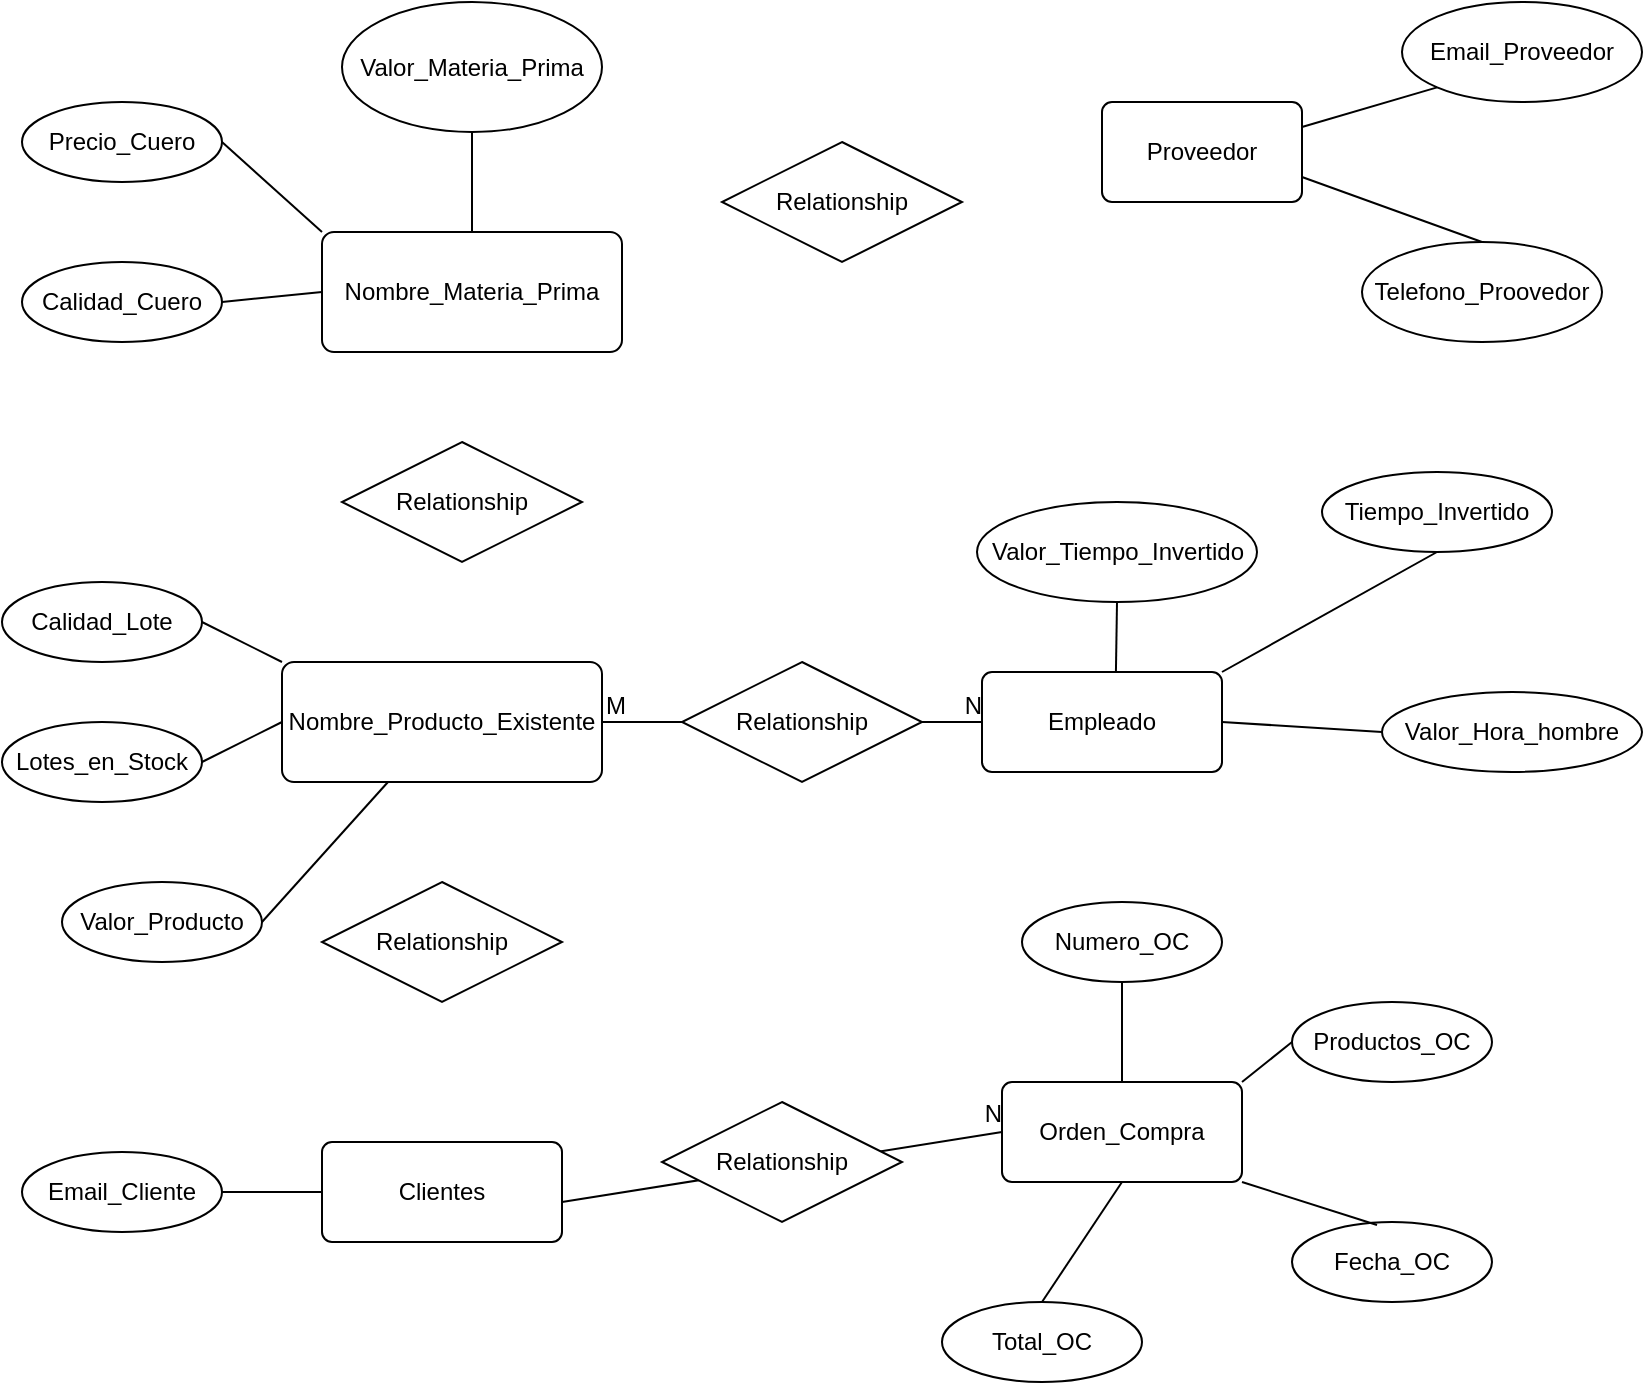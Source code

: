 <mxfile version="14.1.8" type="github">
  <diagram id="R2lEEEUBdFMjLlhIrx00" name="Page-1">
    <mxGraphModel dx="1110" dy="595" grid="1" gridSize="10" guides="1" tooltips="1" connect="1" arrows="1" fold="1" page="1" pageScale="1" pageWidth="850" pageHeight="1100" math="0" shadow="0" extFonts="Permanent Marker^https://fonts.googleapis.com/css?family=Permanent+Marker">
      <root>
        <mxCell id="0" />
        <mxCell id="1" parent="0" />
        <mxCell id="qChi3cOMpZM8t53Nzeiw-11" value="Relationship" style="shape=rhombus;perimeter=rhombusPerimeter;whiteSpace=wrap;html=1;align=center;" vertex="1" parent="1">
          <mxGeometry x="370" y="90" width="120" height="60" as="geometry" />
        </mxCell>
        <mxCell id="qChi3cOMpZM8t53Nzeiw-17" value="Email_Proveedor" style="ellipse;whiteSpace=wrap;html=1;align=center;" vertex="1" parent="1">
          <mxGeometry x="710" y="20" width="120" height="50" as="geometry" />
        </mxCell>
        <mxCell id="qChi3cOMpZM8t53Nzeiw-19" value="Telefono_Proovedor" style="ellipse;whiteSpace=wrap;html=1;align=center;" vertex="1" parent="1">
          <mxGeometry x="690" y="140" width="120" height="50" as="geometry" />
        </mxCell>
        <mxCell id="qChi3cOMpZM8t53Nzeiw-24" value="Nombre_Materia_Prima" style="rounded=1;arcSize=10;whiteSpace=wrap;html=1;align=center;" vertex="1" parent="1">
          <mxGeometry x="170" y="135" width="150" height="60" as="geometry" />
        </mxCell>
        <mxCell id="qChi3cOMpZM8t53Nzeiw-25" value="Proveedor" style="rounded=1;arcSize=10;whiteSpace=wrap;html=1;align=center;" vertex="1" parent="1">
          <mxGeometry x="560" y="70" width="100" height="50" as="geometry" />
        </mxCell>
        <mxCell id="qChi3cOMpZM8t53Nzeiw-28" value="Valor_Materia_Prima" style="ellipse;whiteSpace=wrap;html=1;align=center;" vertex="1" parent="1">
          <mxGeometry x="180" y="20" width="130" height="65" as="geometry" />
        </mxCell>
        <mxCell id="qChi3cOMpZM8t53Nzeiw-32" value="Nombre_Producto_Existente" style="rounded=1;arcSize=10;whiteSpace=wrap;html=1;align=center;" vertex="1" parent="1">
          <mxGeometry x="150" y="350" width="160" height="60" as="geometry" />
        </mxCell>
        <mxCell id="qChi3cOMpZM8t53Nzeiw-33" value="Relationship" style="shape=rhombus;perimeter=rhombusPerimeter;whiteSpace=wrap;html=1;align=center;" vertex="1" parent="1">
          <mxGeometry x="180" y="240" width="120" height="60" as="geometry" />
        </mxCell>
        <mxCell id="qChi3cOMpZM8t53Nzeiw-34" value="Valor_Producto" style="ellipse;whiteSpace=wrap;html=1;align=center;" vertex="1" parent="1">
          <mxGeometry x="40" y="460" width="100" height="40" as="geometry" />
        </mxCell>
        <mxCell id="qChi3cOMpZM8t53Nzeiw-36" value="Precio_Cuero" style="ellipse;whiteSpace=wrap;html=1;align=center;" vertex="1" parent="1">
          <mxGeometry x="20" y="70" width="100" height="40" as="geometry" />
        </mxCell>
        <mxCell id="qChi3cOMpZM8t53Nzeiw-37" value="Calidad_Cuero" style="ellipse;whiteSpace=wrap;html=1;align=center;" vertex="1" parent="1">
          <mxGeometry x="20" y="150" width="100" height="40" as="geometry" />
        </mxCell>
        <mxCell id="qChi3cOMpZM8t53Nzeiw-38" value="Tiempo_Invertido" style="ellipse;whiteSpace=wrap;html=1;align=center;" vertex="1" parent="1">
          <mxGeometry x="670" y="255" width="115" height="40" as="geometry" />
        </mxCell>
        <mxCell id="qChi3cOMpZM8t53Nzeiw-39" value="Valor_Hora_hombre" style="ellipse;whiteSpace=wrap;html=1;align=center;" vertex="1" parent="1">
          <mxGeometry x="700" y="365" width="130" height="40" as="geometry" />
        </mxCell>
        <mxCell id="qChi3cOMpZM8t53Nzeiw-40" value="Valor_Tiempo_Invertido" style="ellipse;whiteSpace=wrap;html=1;align=center;" vertex="1" parent="1">
          <mxGeometry x="497.5" y="270" width="140" height="50" as="geometry" />
        </mxCell>
        <mxCell id="qChi3cOMpZM8t53Nzeiw-41" value="Empleado" style="rounded=1;arcSize=10;whiteSpace=wrap;html=1;align=center;" vertex="1" parent="1">
          <mxGeometry x="500" y="355" width="120" height="50" as="geometry" />
        </mxCell>
        <mxCell id="qChi3cOMpZM8t53Nzeiw-42" value="Lotes_en_Stock" style="ellipse;whiteSpace=wrap;html=1;align=center;" vertex="1" parent="1">
          <mxGeometry x="10" y="380" width="100" height="40" as="geometry" />
        </mxCell>
        <mxCell id="qChi3cOMpZM8t53Nzeiw-43" value="Calidad_Lote" style="ellipse;whiteSpace=wrap;html=1;align=center;" vertex="1" parent="1">
          <mxGeometry x="10" y="310" width="100" height="40" as="geometry" />
        </mxCell>
        <mxCell id="qChi3cOMpZM8t53Nzeiw-45" value="Relationship" style="shape=rhombus;perimeter=rhombusPerimeter;whiteSpace=wrap;html=1;align=center;" vertex="1" parent="1">
          <mxGeometry x="170" y="460" width="120" height="60" as="geometry" />
        </mxCell>
        <mxCell id="qChi3cOMpZM8t53Nzeiw-46" value="Clientes" style="rounded=1;arcSize=10;whiteSpace=wrap;html=1;align=center;" vertex="1" parent="1">
          <mxGeometry x="170" y="590" width="120" height="50" as="geometry" />
        </mxCell>
        <mxCell id="qChi3cOMpZM8t53Nzeiw-47" value="Email_Cliente" style="ellipse;whiteSpace=wrap;html=1;align=center;" vertex="1" parent="1">
          <mxGeometry x="20" y="595" width="100" height="40" as="geometry" />
        </mxCell>
        <mxCell id="qChi3cOMpZM8t53Nzeiw-49" value="Orden_Compra" style="rounded=1;arcSize=10;whiteSpace=wrap;html=1;align=center;" vertex="1" parent="1">
          <mxGeometry x="510" y="560" width="120" height="50" as="geometry" />
        </mxCell>
        <mxCell id="qChi3cOMpZM8t53Nzeiw-50" value="Numero_OC" style="ellipse;whiteSpace=wrap;html=1;align=center;" vertex="1" parent="1">
          <mxGeometry x="520" y="470" width="100" height="40" as="geometry" />
        </mxCell>
        <mxCell id="qChi3cOMpZM8t53Nzeiw-51" value="Productos_OC" style="ellipse;whiteSpace=wrap;html=1;align=center;" vertex="1" parent="1">
          <mxGeometry x="655" y="520" width="100" height="40" as="geometry" />
        </mxCell>
        <mxCell id="qChi3cOMpZM8t53Nzeiw-52" value="Fecha_OC" style="ellipse;whiteSpace=wrap;html=1;align=center;" vertex="1" parent="1">
          <mxGeometry x="655" y="630" width="100" height="40" as="geometry" />
        </mxCell>
        <mxCell id="qChi3cOMpZM8t53Nzeiw-53" value="Total_OC" style="ellipse;whiteSpace=wrap;html=1;align=center;" vertex="1" parent="1">
          <mxGeometry x="480" y="670" width="100" height="40" as="geometry" />
        </mxCell>
        <mxCell id="qChi3cOMpZM8t53Nzeiw-55" value="" style="endArrow=none;html=1;rounded=0;exitX=0.5;exitY=0;exitDx=0;exitDy=0;entryX=0.5;entryY=1;entryDx=0;entryDy=0;" edge="1" parent="1" source="qChi3cOMpZM8t53Nzeiw-53" target="qChi3cOMpZM8t53Nzeiw-49">
          <mxGeometry relative="1" as="geometry">
            <mxPoint x="340" y="540" as="sourcePoint" />
            <mxPoint x="500" y="540" as="targetPoint" />
          </mxGeometry>
        </mxCell>
        <mxCell id="qChi3cOMpZM8t53Nzeiw-56" value="" style="endArrow=none;html=1;rounded=0;exitX=0.425;exitY=0.038;exitDx=0;exitDy=0;entryX=1;entryY=1;entryDx=0;entryDy=0;exitPerimeter=0;" edge="1" parent="1" source="qChi3cOMpZM8t53Nzeiw-52" target="qChi3cOMpZM8t53Nzeiw-49">
          <mxGeometry relative="1" as="geometry">
            <mxPoint x="540" y="680" as="sourcePoint" />
            <mxPoint x="580" y="620" as="targetPoint" />
          </mxGeometry>
        </mxCell>
        <mxCell id="qChi3cOMpZM8t53Nzeiw-57" value="" style="endArrow=none;html=1;rounded=0;exitX=0;exitY=0.5;exitDx=0;exitDy=0;entryX=1;entryY=0;entryDx=0;entryDy=0;" edge="1" parent="1" source="qChi3cOMpZM8t53Nzeiw-51" target="qChi3cOMpZM8t53Nzeiw-49">
          <mxGeometry relative="1" as="geometry">
            <mxPoint x="550" y="690" as="sourcePoint" />
            <mxPoint x="590" y="630" as="targetPoint" />
          </mxGeometry>
        </mxCell>
        <mxCell id="qChi3cOMpZM8t53Nzeiw-58" value="" style="endArrow=none;html=1;rounded=0;exitX=0.5;exitY=1;exitDx=0;exitDy=0;entryX=0.5;entryY=0;entryDx=0;entryDy=0;" edge="1" parent="1" source="qChi3cOMpZM8t53Nzeiw-50" target="qChi3cOMpZM8t53Nzeiw-49">
          <mxGeometry relative="1" as="geometry">
            <mxPoint x="560" y="700" as="sourcePoint" />
            <mxPoint x="600" y="640" as="targetPoint" />
          </mxGeometry>
        </mxCell>
        <mxCell id="qChi3cOMpZM8t53Nzeiw-59" value="" style="endArrow=none;html=1;rounded=0;exitX=0;exitY=0.5;exitDx=0;exitDy=0;entryX=1;entryY=0.5;entryDx=0;entryDy=0;" edge="1" parent="1" source="qChi3cOMpZM8t53Nzeiw-46" target="qChi3cOMpZM8t53Nzeiw-47">
          <mxGeometry relative="1" as="geometry">
            <mxPoint x="80" y="675" as="sourcePoint" />
            <mxPoint x="120" y="615" as="targetPoint" />
          </mxGeometry>
        </mxCell>
        <mxCell id="qChi3cOMpZM8t53Nzeiw-60" value="" style="endArrow=none;html=1;rounded=0;exitX=1;exitY=0.5;exitDx=0;exitDy=0;entryX=0;entryY=0;entryDx=0;entryDy=0;" edge="1" parent="1" source="qChi3cOMpZM8t53Nzeiw-43" target="qChi3cOMpZM8t53Nzeiw-32">
          <mxGeometry relative="1" as="geometry">
            <mxPoint x="90" y="325" as="sourcePoint" />
            <mxPoint x="130" y="265" as="targetPoint" />
          </mxGeometry>
        </mxCell>
        <mxCell id="qChi3cOMpZM8t53Nzeiw-61" value="" style="endArrow=none;html=1;rounded=0;exitX=1;exitY=0.5;exitDx=0;exitDy=0;entryX=0;entryY=0.5;entryDx=0;entryDy=0;" edge="1" parent="1" source="qChi3cOMpZM8t53Nzeiw-42" target="qChi3cOMpZM8t53Nzeiw-32">
          <mxGeometry relative="1" as="geometry">
            <mxPoint x="120" y="340" as="sourcePoint" />
            <mxPoint x="160" y="360" as="targetPoint" />
          </mxGeometry>
        </mxCell>
        <mxCell id="qChi3cOMpZM8t53Nzeiw-62" value="" style="endArrow=none;html=1;rounded=0;exitX=1;exitY=0.5;exitDx=0;exitDy=0;" edge="1" parent="1" source="qChi3cOMpZM8t53Nzeiw-34" target="qChi3cOMpZM8t53Nzeiw-32">
          <mxGeometry relative="1" as="geometry">
            <mxPoint x="130" y="350" as="sourcePoint" />
            <mxPoint x="170" y="370" as="targetPoint" />
          </mxGeometry>
        </mxCell>
        <mxCell id="qChi3cOMpZM8t53Nzeiw-63" value="" style="endArrow=none;html=1;rounded=0;exitX=0.558;exitY=0;exitDx=0;exitDy=0;entryX=0.5;entryY=1;entryDx=0;entryDy=0;exitPerimeter=0;" edge="1" parent="1" source="qChi3cOMpZM8t53Nzeiw-41" target="qChi3cOMpZM8t53Nzeiw-40">
          <mxGeometry relative="1" as="geometry">
            <mxPoint x="470" y="335.98" as="sourcePoint" />
            <mxPoint x="496.96" y="270" as="targetPoint" />
          </mxGeometry>
        </mxCell>
        <mxCell id="qChi3cOMpZM8t53Nzeiw-64" value="" style="endArrow=none;html=1;rounded=0;exitX=1;exitY=0;exitDx=0;exitDy=0;entryX=0.5;entryY=1;entryDx=0;entryDy=0;" edge="1" parent="1" source="qChi3cOMpZM8t53Nzeiw-41" target="qChi3cOMpZM8t53Nzeiw-38">
          <mxGeometry relative="1" as="geometry">
            <mxPoint x="637.5" y="375.98" as="sourcePoint" />
            <mxPoint x="664.46" y="310" as="targetPoint" />
          </mxGeometry>
        </mxCell>
        <mxCell id="qChi3cOMpZM8t53Nzeiw-65" value="" style="endArrow=none;html=1;rounded=0;exitX=1;exitY=0.5;exitDx=0;exitDy=0;entryX=0;entryY=0.5;entryDx=0;entryDy=0;" edge="1" parent="1" source="qChi3cOMpZM8t53Nzeiw-41" target="qChi3cOMpZM8t53Nzeiw-39">
          <mxGeometry relative="1" as="geometry">
            <mxPoint x="603.04" y="425.98" as="sourcePoint" />
            <mxPoint x="630" y="360" as="targetPoint" />
          </mxGeometry>
        </mxCell>
        <mxCell id="qChi3cOMpZM8t53Nzeiw-67" value="" style="endArrow=none;html=1;rounded=0;entryX=0;entryY=0.5;entryDx=0;entryDy=0;exitX=1;exitY=0.5;exitDx=0;exitDy=0;" edge="1" parent="1" source="qChi3cOMpZM8t53Nzeiw-37" target="qChi3cOMpZM8t53Nzeiw-24">
          <mxGeometry relative="1" as="geometry">
            <mxPoint x="140" y="190" as="sourcePoint" />
            <mxPoint x="160" y="360" as="targetPoint" />
          </mxGeometry>
        </mxCell>
        <mxCell id="qChi3cOMpZM8t53Nzeiw-68" value="" style="endArrow=none;html=1;rounded=0;entryX=0;entryY=0;entryDx=0;entryDy=0;exitX=1;exitY=0.5;exitDx=0;exitDy=0;" edge="1" parent="1" source="qChi3cOMpZM8t53Nzeiw-36" target="qChi3cOMpZM8t53Nzeiw-24">
          <mxGeometry relative="1" as="geometry">
            <mxPoint x="130" y="180" as="sourcePoint" />
            <mxPoint x="180" y="175" as="targetPoint" />
          </mxGeometry>
        </mxCell>
        <mxCell id="qChi3cOMpZM8t53Nzeiw-69" value="" style="endArrow=none;html=1;rounded=0;entryX=0.5;entryY=0;entryDx=0;entryDy=0;exitX=0.5;exitY=1;exitDx=0;exitDy=0;" edge="1" parent="1" source="qChi3cOMpZM8t53Nzeiw-28" target="qChi3cOMpZM8t53Nzeiw-24">
          <mxGeometry relative="1" as="geometry">
            <mxPoint x="140" y="190" as="sourcePoint" />
            <mxPoint x="190" y="185" as="targetPoint" />
          </mxGeometry>
        </mxCell>
        <mxCell id="qChi3cOMpZM8t53Nzeiw-70" value="" style="endArrow=none;html=1;rounded=0;entryX=0;entryY=1;entryDx=0;entryDy=0;exitX=1;exitY=0.25;exitDx=0;exitDy=0;" edge="1" parent="1" source="qChi3cOMpZM8t53Nzeiw-25" target="qChi3cOMpZM8t53Nzeiw-17">
          <mxGeometry relative="1" as="geometry">
            <mxPoint x="690" y="90" as="sourcePoint" />
            <mxPoint x="740" y="85" as="targetPoint" />
          </mxGeometry>
        </mxCell>
        <mxCell id="qChi3cOMpZM8t53Nzeiw-71" value="" style="endArrow=none;html=1;rounded=0;entryX=0.5;entryY=0;entryDx=0;entryDy=0;exitX=1;exitY=0.75;exitDx=0;exitDy=0;" edge="1" parent="1" source="qChi3cOMpZM8t53Nzeiw-25" target="qChi3cOMpZM8t53Nzeiw-19">
          <mxGeometry relative="1" as="geometry">
            <mxPoint x="670" y="92.5" as="sourcePoint" />
            <mxPoint x="737.574" y="72.678" as="targetPoint" />
          </mxGeometry>
        </mxCell>
        <mxCell id="qChi3cOMpZM8t53Nzeiw-72" value="" style="endArrow=none;html=1;rounded=0;exitX=1;exitY=0.5;exitDx=0;exitDy=0;" edge="1" parent="1" source="qChi3cOMpZM8t53Nzeiw-32" target="qChi3cOMpZM8t53Nzeiw-41">
          <mxGeometry relative="1" as="geometry">
            <mxPoint x="340" y="260" as="sourcePoint" />
            <mxPoint x="500" y="260" as="targetPoint" />
          </mxGeometry>
        </mxCell>
        <mxCell id="qChi3cOMpZM8t53Nzeiw-73" value="M" style="resizable=0;html=1;align=left;verticalAlign=bottom;" connectable="0" vertex="1" parent="qChi3cOMpZM8t53Nzeiw-72">
          <mxGeometry x="-1" relative="1" as="geometry" />
        </mxCell>
        <mxCell id="qChi3cOMpZM8t53Nzeiw-74" value="N" style="resizable=0;html=1;align=right;verticalAlign=bottom;" connectable="0" vertex="1" parent="qChi3cOMpZM8t53Nzeiw-72">
          <mxGeometry x="1" relative="1" as="geometry" />
        </mxCell>
        <mxCell id="qChi3cOMpZM8t53Nzeiw-44" value="Relationship" style="shape=rhombus;perimeter=rhombusPerimeter;whiteSpace=wrap;html=1;align=center;" vertex="1" parent="1">
          <mxGeometry x="350" y="350" width="120" height="60" as="geometry" />
        </mxCell>
        <mxCell id="qChi3cOMpZM8t53Nzeiw-81" value="" style="endArrow=none;html=1;rounded=0;entryX=0;entryY=0.5;entryDx=0;entryDy=0;" edge="1" parent="1" target="qChi3cOMpZM8t53Nzeiw-49">
          <mxGeometry relative="1" as="geometry">
            <mxPoint x="290" y="620" as="sourcePoint" />
            <mxPoint x="450" y="620" as="targetPoint" />
          </mxGeometry>
        </mxCell>
        <mxCell id="qChi3cOMpZM8t53Nzeiw-82" value="N" style="resizable=0;html=1;align=right;verticalAlign=bottom;" connectable="0" vertex="1" parent="qChi3cOMpZM8t53Nzeiw-81">
          <mxGeometry x="1" relative="1" as="geometry" />
        </mxCell>
        <mxCell id="qChi3cOMpZM8t53Nzeiw-54" value="Relationship" style="shape=rhombus;perimeter=rhombusPerimeter;whiteSpace=wrap;html=1;align=center;" vertex="1" parent="1">
          <mxGeometry x="340" y="570" width="120" height="60" as="geometry" />
        </mxCell>
      </root>
    </mxGraphModel>
  </diagram>
</mxfile>
